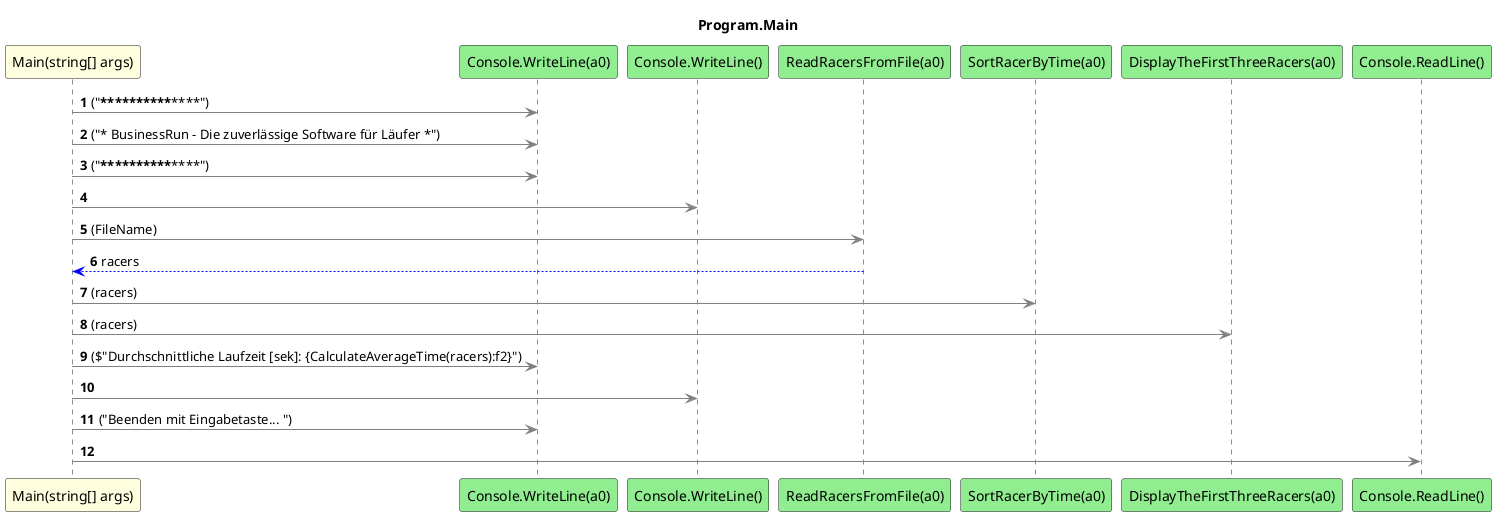 @startuml Program.Main
title Program.Main
participant "Main(string[] args)" as Main_p0 #LightYellow
participant "Console.WriteLine(a0)" as Console_WriteLine_a0 #LightGreen
participant "Console.WriteLine()" as Console_WriteLine #LightGreen
participant "ReadRacersFromFile(a0)" as ReadRacersFromFile_a0 #LightGreen
participant "SortRacerByTime(a0)" as SortRacerByTime_a0 #LightGreen
participant "DisplayTheFirstThreeRacers(a0)" as DisplayTheFirstThreeRacers_a0 #LightGreen
participant "Console.ReadLine()" as Console_ReadLine #LightGreen
autonumber
Main_p0 -[#grey]> Console_WriteLine_a0 : ("******************************************************")
Main_p0 -[#grey]> Console_WriteLine_a0 : ("* BusinessRun - Die zuverlässige Software für Läufer *")
Main_p0 -[#grey]> Console_WriteLine_a0 : ("******************************************************")
Main_p0 -[#grey]> Console_WriteLine
Main_p0 -[#grey]> ReadRacersFromFile_a0 : (FileName)
ReadRacersFromFile_a0 -[#blue]-> Main_p0 : racers
Main_p0 -[#grey]> SortRacerByTime_a0 : (racers)
Main_p0 -[#grey]> DisplayTheFirstThreeRacers_a0 : (racers)
Main_p0 -[#grey]> Console_WriteLine_a0 : ($"Durchschnittliche Laufzeit [sek]: {CalculateAverageTime(racers):f2}")
Main_p0 -[#grey]> Console_WriteLine
Main_p0 -[#grey]> Console_WriteLine_a0 : ("Beenden mit Eingabetaste... ")
Main_p0 -[#grey]> Console_ReadLine
@enduml
